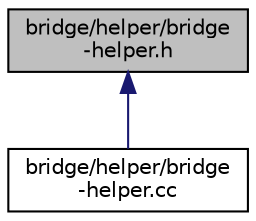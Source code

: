 digraph "bridge/helper/bridge-helper.h"
{
  edge [fontname="Helvetica",fontsize="10",labelfontname="Helvetica",labelfontsize="10"];
  node [fontname="Helvetica",fontsize="10",shape=record];
  Node1 [label="bridge/helper/bridge\l-helper.h",height=0.2,width=0.4,color="black", fillcolor="grey75", style="filled", fontcolor="black"];
  Node1 -> Node2 [dir="back",color="midnightblue",fontsize="10",style="solid"];
  Node2 [label="bridge/helper/bridge\l-helper.cc",height=0.2,width=0.4,color="black", fillcolor="white", style="filled",URL="$dc/da1/bridge-helper_8cc.html"];
}
